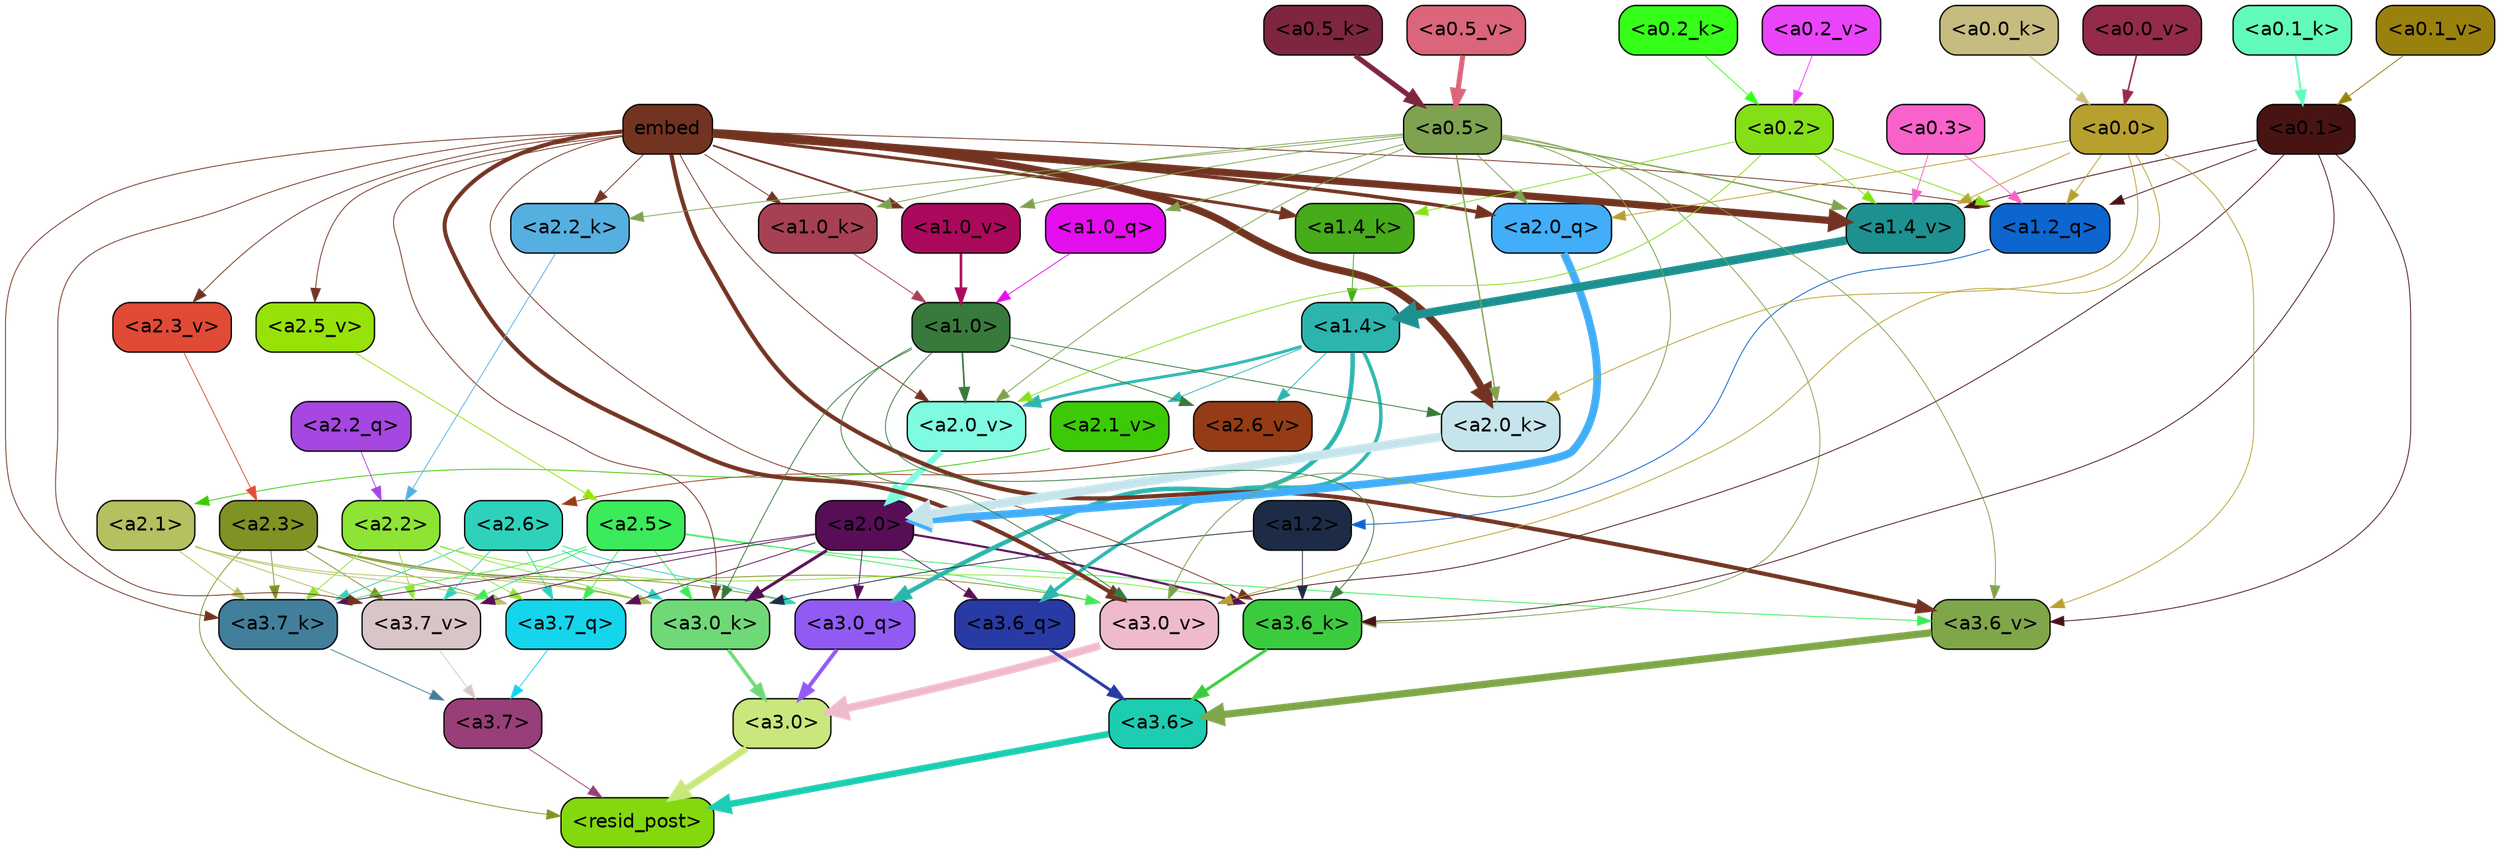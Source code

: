 strict digraph "" {
	graph [bgcolor=transparent,
		layout=dot,
		overlap=false,
		splines=true
	];
	"<a3.7>"	[color=black,
		fillcolor="#983e78",
		fontname=Helvetica,
		shape=box,
		style="filled, rounded"];
	"<resid_post>"	[color=black,
		fillcolor="#84d80e",
		fontname=Helvetica,
		shape=box,
		style="filled, rounded"];
	"<a3.7>" -> "<resid_post>"	[color="#983e78",
		penwidth=0.6];
	"<a3.6>"	[color=black,
		fillcolor="#1dcdb1",
		fontname=Helvetica,
		shape=box,
		style="filled, rounded"];
	"<a3.6>" -> "<resid_post>"	[color="#1dcdb1",
		penwidth=4.753257989883423];
	"<a3.0>"	[color=black,
		fillcolor="#c9e77c",
		fontname=Helvetica,
		shape=box,
		style="filled, rounded"];
	"<a3.0>" -> "<resid_post>"	[color="#c9e77c",
		penwidth=4.90053927898407];
	"<a2.3>"	[color=black,
		fillcolor="#7f9224",
		fontname=Helvetica,
		shape=box,
		style="filled, rounded"];
	"<a2.3>" -> "<resid_post>"	[color="#7f9224",
		penwidth=0.6];
	"<a3.7_q>"	[color=black,
		fillcolor="#15d5ec",
		fontname=Helvetica,
		shape=box,
		style="filled, rounded"];
	"<a2.3>" -> "<a3.7_q>"	[color="#7f9224",
		penwidth=0.6];
	"<a3.0_q>"	[color=black,
		fillcolor="#915af3",
		fontname=Helvetica,
		shape=box,
		style="filled, rounded"];
	"<a2.3>" -> "<a3.0_q>"	[color="#7f9224",
		penwidth=0.6];
	"<a3.7_k>"	[color=black,
		fillcolor="#427f9a",
		fontname=Helvetica,
		shape=box,
		style="filled, rounded"];
	"<a2.3>" -> "<a3.7_k>"	[color="#7f9224",
		penwidth=0.6];
	"<a3.0_k>"	[color=black,
		fillcolor="#6fd978",
		fontname=Helvetica,
		shape=box,
		style="filled, rounded"];
	"<a2.3>" -> "<a3.0_k>"	[color="#7f9224",
		penwidth=0.6];
	"<a3.7_v>"	[color=black,
		fillcolor="#d8c5c7",
		fontname=Helvetica,
		shape=box,
		style="filled, rounded"];
	"<a2.3>" -> "<a3.7_v>"	[color="#7f9224",
		penwidth=0.6];
	"<a3.0_v>"	[color=black,
		fillcolor="#efbbcc",
		fontname=Helvetica,
		shape=box,
		style="filled, rounded"];
	"<a2.3>" -> "<a3.0_v>"	[color="#7f9224",
		penwidth=0.6];
	"<a3.7_q>" -> "<a3.7>"	[color="#15d5ec",
		penwidth=0.6];
	"<a3.6_q>"	[color=black,
		fillcolor="#283aa4",
		fontname=Helvetica,
		shape=box,
		style="filled, rounded"];
	"<a3.6_q>" -> "<a3.6>"	[color="#283aa4",
		penwidth=2.160832464694977];
	"<a3.0_q>" -> "<a3.0>"	[color="#915af3",
		penwidth=2.870753765106201];
	"<a3.7_k>" -> "<a3.7>"	[color="#427f9a",
		penwidth=0.6];
	"<a3.6_k>"	[color=black,
		fillcolor="#3acc3e",
		fontname=Helvetica,
		shape=box,
		style="filled, rounded"];
	"<a3.6_k>" -> "<a3.6>"	[color="#3acc3e",
		penwidth=2.13908451795578];
	"<a3.0_k>" -> "<a3.0>"	[color="#6fd978",
		penwidth=2.520303964614868];
	"<a3.7_v>" -> "<a3.7>"	[color="#d8c5c7",
		penwidth=0.6];
	"<a3.6_v>"	[color=black,
		fillcolor="#7fa649",
		fontname=Helvetica,
		shape=box,
		style="filled, rounded"];
	"<a3.6_v>" -> "<a3.6>"	[color="#7fa649",
		penwidth=5.297133803367615];
	"<a3.0_v>" -> "<a3.0>"	[color="#efbbcc",
		penwidth=5.680712580680847];
	"<a2.6>"	[color=black,
		fillcolor="#2ed2bb",
		fontname=Helvetica,
		shape=box,
		style="filled, rounded"];
	"<a2.6>" -> "<a3.7_q>"	[color="#2ed2bb",
		penwidth=0.6];
	"<a2.6>" -> "<a3.0_q>"	[color="#2ed2bb",
		penwidth=0.6];
	"<a2.6>" -> "<a3.7_k>"	[color="#2ed2bb",
		penwidth=0.6];
	"<a2.6>" -> "<a3.0_k>"	[color="#2ed2bb",
		penwidth=0.6];
	"<a2.6>" -> "<a3.7_v>"	[color="#2ed2bb",
		penwidth=0.6];
	"<a2.5>"	[color=black,
		fillcolor="#3beb5a",
		fontname=Helvetica,
		shape=box,
		style="filled, rounded"];
	"<a2.5>" -> "<a3.7_q>"	[color="#3beb5a",
		penwidth=0.6];
	"<a2.5>" -> "<a3.7_k>"	[color="#3beb5a",
		penwidth=0.6];
	"<a2.5>" -> "<a3.0_k>"	[color="#3beb5a",
		penwidth=0.6];
	"<a2.5>" -> "<a3.7_v>"	[color="#3beb5a",
		penwidth=0.6];
	"<a2.5>" -> "<a3.6_v>"	[color="#3beb5a",
		penwidth=0.6];
	"<a2.5>" -> "<a3.0_v>"	[color="#3beb5a",
		penwidth=0.6];
	"<a2.2>"	[color=black,
		fillcolor="#8ee435",
		fontname=Helvetica,
		shape=box,
		style="filled, rounded"];
	"<a2.2>" -> "<a3.7_q>"	[color="#8ee435",
		penwidth=0.6];
	"<a2.2>" -> "<a3.7_k>"	[color="#8ee435",
		penwidth=0.6];
	"<a2.2>" -> "<a3.6_k>"	[color="#8ee435",
		penwidth=0.6];
	"<a2.2>" -> "<a3.0_k>"	[color="#8ee435",
		penwidth=0.6];
	"<a2.2>" -> "<a3.7_v>"	[color="#8ee435",
		penwidth=0.6];
	"<a2.1>"	[color=black,
		fillcolor="#b5c060",
		fontname=Helvetica,
		shape=box,
		style="filled, rounded"];
	"<a2.1>" -> "<a3.7_q>"	[color="#b5c060",
		penwidth=0.6];
	"<a2.1>" -> "<a3.7_k>"	[color="#b5c060",
		penwidth=0.6];
	"<a2.1>" -> "<a3.0_k>"	[color="#b5c060",
		penwidth=0.6];
	"<a2.1>" -> "<a3.7_v>"	[color="#b5c060",
		penwidth=0.6];
	"<a2.0>"	[color=black,
		fillcolor="#570e57",
		fontname=Helvetica,
		shape=box,
		style="filled, rounded"];
	"<a2.0>" -> "<a3.7_q>"	[color="#570e57",
		penwidth=0.6];
	"<a2.0>" -> "<a3.6_q>"	[color="#570e57",
		penwidth=0.6];
	"<a2.0>" -> "<a3.0_q>"	[color="#570e57",
		penwidth=0.6];
	"<a2.0>" -> "<a3.7_k>"	[color="#570e57",
		penwidth=0.6];
	"<a2.0>" -> "<a3.6_k>"	[color="#570e57",
		penwidth=1.5348684191703796];
	"<a2.0>" -> "<a3.0_k>"	[color="#570e57",
		penwidth=2.172017753124237];
	"<a2.0>" -> "<a3.7_v>"	[color="#570e57",
		penwidth=0.6];
	"<a1.4>"	[color=black,
		fillcolor="#2bb5ae",
		fontname=Helvetica,
		shape=box,
		style="filled, rounded"];
	"<a1.4>" -> "<a3.6_q>"	[color="#2bb5ae",
		penwidth=2.532623291015625];
	"<a1.4>" -> "<a3.0_q>"	[color="#2bb5ae",
		penwidth=3.2595192790031433];
	"<a2.6_v>"	[color=black,
		fillcolor="#953c17",
		fontname=Helvetica,
		shape=box,
		style="filled, rounded"];
	"<a1.4>" -> "<a2.6_v>"	[color="#2bb5ae",
		penwidth=0.6];
	"<a2.1_v>"	[color=black,
		fillcolor="#3cca06",
		fontname=Helvetica,
		shape=box,
		style="filled, rounded"];
	"<a1.4>" -> "<a2.1_v>"	[color="#2bb5ae",
		penwidth=0.6];
	"<a2.0_v>"	[color=black,
		fillcolor="#7efbe1",
		fontname=Helvetica,
		shape=box,
		style="filled, rounded"];
	"<a1.4>" -> "<a2.0_v>"	[color="#2bb5ae",
		penwidth=2.1199009865522385];
	embed	[color=black,
		fillcolor="#733321",
		fontname=Helvetica,
		shape=box,
		style="filled, rounded"];
	embed -> "<a3.7_k>"	[color="#733321",
		penwidth=0.6];
	embed -> "<a3.6_k>"	[color="#733321",
		penwidth=0.6];
	embed -> "<a3.0_k>"	[color="#733321",
		penwidth=0.6117386221885681];
	embed -> "<a3.7_v>"	[color="#733321",
		penwidth=0.6];
	embed -> "<a3.6_v>"	[color="#733321",
		penwidth=3.0186105966567993];
	embed -> "<a3.0_v>"	[color="#733321",
		penwidth=2.969020187854767];
	"<a2.0_q>"	[color=black,
		fillcolor="#42aef9",
		fontname=Helvetica,
		shape=box,
		style="filled, rounded"];
	embed -> "<a2.0_q>"	[color="#733321",
		penwidth=2.5791755318641663];
	"<a2.2_k>"	[color=black,
		fillcolor="#55b0df",
		fontname=Helvetica,
		shape=box,
		style="filled, rounded"];
	embed -> "<a2.2_k>"	[color="#733321",
		penwidth=0.6];
	"<a2.0_k>"	[color=black,
		fillcolor="#c6e4eb",
		fontname=Helvetica,
		shape=box,
		style="filled, rounded"];
	embed -> "<a2.0_k>"	[color="#733321",
		penwidth=5.307481050491333];
	"<a2.5_v>"	[color=black,
		fillcolor="#97e208",
		fontname=Helvetica,
		shape=box,
		style="filled, rounded"];
	embed -> "<a2.5_v>"	[color="#733321",
		penwidth=0.6];
	"<a2.3_v>"	[color=black,
		fillcolor="#e14a35",
		fontname=Helvetica,
		shape=box,
		style="filled, rounded"];
	embed -> "<a2.3_v>"	[color="#733321",
		penwidth=0.6];
	embed -> "<a2.0_v>"	[color="#733321",
		penwidth=0.6];
	"<a1.2_q>"	[color=black,
		fillcolor="#0d65cf",
		fontname=Helvetica,
		shape=box,
		style="filled, rounded"];
	embed -> "<a1.2_q>"	[color="#733321",
		penwidth=0.6];
	"<a1.4_k>"	[color=black,
		fillcolor="#46ac1a",
		fontname=Helvetica,
		shape=box,
		style="filled, rounded"];
	embed -> "<a1.4_k>"	[color="#733321",
		penwidth=2.1839776039123535];
	"<a1.0_k>"	[color=black,
		fillcolor="#a74052",
		fontname=Helvetica,
		shape=box,
		style="filled, rounded"];
	embed -> "<a1.0_k>"	[color="#733321",
		penwidth=0.6];
	"<a1.4_v>"	[color=black,
		fillcolor="#1c9190",
		fontname=Helvetica,
		shape=box,
		style="filled, rounded"];
	embed -> "<a1.4_v>"	[color="#733321",
		penwidth=5.2540810108184814];
	"<a1.0_v>"	[color=black,
		fillcolor="#ab095b",
		fontname=Helvetica,
		shape=box,
		style="filled, rounded"];
	embed -> "<a1.0_v>"	[color="#733321",
		penwidth=1.3048751950263977];
	"<a1.2>"	[color=black,
		fillcolor="#1e2b46",
		fontname=Helvetica,
		shape=box,
		style="filled, rounded"];
	"<a1.2>" -> "<a3.6_k>"	[color="#1e2b46",
		penwidth=0.6];
	"<a1.2>" -> "<a3.0_k>"	[color="#1e2b46",
		penwidth=0.6];
	"<a1.0>"	[color=black,
		fillcolor="#377a3b",
		fontname=Helvetica,
		shape=box,
		style="filled, rounded"];
	"<a1.0>" -> "<a3.6_k>"	[color="#377a3b",
		penwidth=0.6];
	"<a1.0>" -> "<a3.0_k>"	[color="#377a3b",
		penwidth=0.6];
	"<a1.0>" -> "<a3.0_v>"	[color="#377a3b",
		penwidth=0.6];
	"<a1.0>" -> "<a2.0_k>"	[color="#377a3b",
		penwidth=0.6];
	"<a1.0>" -> "<a2.6_v>"	[color="#377a3b",
		penwidth=0.6];
	"<a1.0>" -> "<a2.0_v>"	[color="#377a3b",
		penwidth=1.237271785736084];
	"<a0.5>"	[color=black,
		fillcolor="#7ea24f",
		fontname=Helvetica,
		shape=box,
		style="filled, rounded"];
	"<a0.5>" -> "<a3.6_k>"	[color="#7ea24f",
		penwidth=0.6];
	"<a0.5>" -> "<a3.6_v>"	[color="#7ea24f",
		penwidth=0.6];
	"<a0.5>" -> "<a3.0_v>"	[color="#7ea24f",
		penwidth=0.6409564018249512];
	"<a0.5>" -> "<a2.0_q>"	[color="#7ea24f",
		penwidth=0.6];
	"<a0.5>" -> "<a2.2_k>"	[color="#7ea24f",
		penwidth=0.6];
	"<a0.5>" -> "<a2.0_k>"	[color="#7ea24f",
		penwidth=0.9355769157409668];
	"<a0.5>" -> "<a2.0_v>"	[color="#7ea24f",
		penwidth=0.6];
	"<a1.0_q>"	[color=black,
		fillcolor="#e50eee",
		fontname=Helvetica,
		shape=box,
		style="filled, rounded"];
	"<a0.5>" -> "<a1.0_q>"	[color="#7ea24f",
		penwidth=0.6];
	"<a0.5>" -> "<a1.0_k>"	[color="#7ea24f",
		penwidth=0.6];
	"<a0.5>" -> "<a1.4_v>"	[color="#7ea24f",
		penwidth=1.016412615776062];
	"<a0.5>" -> "<a1.0_v>"	[color="#7ea24f",
		penwidth=0.6];
	"<a0.1>"	[color=black,
		fillcolor="#471413",
		fontname=Helvetica,
		shape=box,
		style="filled, rounded"];
	"<a0.1>" -> "<a3.6_k>"	[color="#471413",
		penwidth=0.6];
	"<a0.1>" -> "<a3.6_v>"	[color="#471413",
		penwidth=0.6];
	"<a0.1>" -> "<a3.0_v>"	[color="#471413",
		penwidth=0.6];
	"<a0.1>" -> "<a1.2_q>"	[color="#471413",
		penwidth=0.6];
	"<a0.1>" -> "<a1.4_v>"	[color="#471413",
		penwidth=0.6440334320068359];
	"<a0.0>"	[color=black,
		fillcolor="#b8a02f",
		fontname=Helvetica,
		shape=box,
		style="filled, rounded"];
	"<a0.0>" -> "<a3.6_v>"	[color="#b8a02f",
		penwidth=0.6];
	"<a0.0>" -> "<a3.0_v>"	[color="#b8a02f",
		penwidth=0.6];
	"<a0.0>" -> "<a2.0_q>"	[color="#b8a02f",
		penwidth=0.6];
	"<a0.0>" -> "<a2.0_k>"	[color="#b8a02f",
		penwidth=0.6];
	"<a0.0>" -> "<a1.2_q>"	[color="#b8a02f",
		penwidth=0.6];
	"<a0.0>" -> "<a1.4_v>"	[color="#b8a02f",
		penwidth=0.6];
	"<a2.2_q>"	[color=black,
		fillcolor="#a547e0",
		fontname=Helvetica,
		shape=box,
		style="filled, rounded"];
	"<a2.2_q>" -> "<a2.2>"	[color="#a547e0",
		penwidth=0.6];
	"<a2.0_q>" -> "<a2.0>"	[color="#42aef9",
		penwidth=5.682948350906372];
	"<a2.2_k>" -> "<a2.2>"	[color="#55b0df",
		penwidth=0.6];
	"<a2.0_k>" -> "<a2.0>"	[color="#c6e4eb",
		penwidth=6.450693130493164];
	"<a2.6_v>" -> "<a2.6>"	[color="#953c17",
		penwidth=0.6];
	"<a2.5_v>" -> "<a2.5>"	[color="#97e208",
		penwidth=0.6];
	"<a2.3_v>" -> "<a2.3>"	[color="#e14a35",
		penwidth=0.6];
	"<a2.1_v>" -> "<a2.1>"	[color="#3cca06",
		penwidth=0.6];
	"<a2.0_v>" -> "<a2.0>"	[color="#7efbe1",
		penwidth=4.592647075653076];
	"<a0.2>"	[color=black,
		fillcolor="#85df17",
		fontname=Helvetica,
		shape=box,
		style="filled, rounded"];
	"<a0.2>" -> "<a2.0_v>"	[color="#85df17",
		penwidth=0.6];
	"<a0.2>" -> "<a1.2_q>"	[color="#85df17",
		penwidth=0.6];
	"<a0.2>" -> "<a1.4_k>"	[color="#85df17",
		penwidth=0.6];
	"<a0.2>" -> "<a1.4_v>"	[color="#85df17",
		penwidth=0.6];
	"<a1.2_q>" -> "<a1.2>"	[color="#0d65cf",
		penwidth=0.6323684453964233];
	"<a1.0_q>" -> "<a1.0>"	[color="#e50eee",
		penwidth=0.6];
	"<a1.4_k>" -> "<a1.4>"	[color="#46ac1a",
		penwidth=0.6];
	"<a1.0_k>" -> "<a1.0>"	[color="#a74052",
		penwidth=0.6];
	"<a1.4_v>" -> "<a1.4>"	[color="#1c9190",
		penwidth=6.149721145629883];
	"<a1.0_v>" -> "<a1.0>"	[color="#ab095b",
		penwidth=1.874430701136589];
	"<a0.3>"	[color=black,
		fillcolor="#f862ca",
		fontname=Helvetica,
		shape=box,
		style="filled, rounded"];
	"<a0.3>" -> "<a1.2_q>"	[color="#f862ca",
		penwidth=0.6];
	"<a0.3>" -> "<a1.4_v>"	[color="#f862ca",
		penwidth=0.6];
	"<a0.5_k>"	[color=black,
		fillcolor="#7e253f",
		fontname=Helvetica,
		shape=box,
		style="filled, rounded"];
	"<a0.5_k>" -> "<a0.5>"	[color="#7e253f",
		penwidth=3.7383413314819336];
	"<a0.2_k>"	[color=black,
		fillcolor="#35ff19",
		fontname=Helvetica,
		shape=box,
		style="filled, rounded"];
	"<a0.2_k>" -> "<a0.2>"	[color="#35ff19",
		penwidth=0.6];
	"<a0.1_k>"	[color=black,
		fillcolor="#62fbb9",
		fontname=Helvetica,
		shape=box,
		style="filled, rounded"];
	"<a0.1_k>" -> "<a0.1>"	[color="#62fbb9",
		penwidth=1.4667291641235352];
	"<a0.0_k>"	[color=black,
		fillcolor="#c5bd7f",
		fontname=Helvetica,
		shape=box,
		style="filled, rounded"];
	"<a0.0_k>" -> "<a0.0>"	[color="#c5bd7f",
		penwidth=0.7793014049530029];
	"<a0.5_v>"	[color=black,
		fillcolor="#db657a",
		fontname=Helvetica,
		shape=box,
		style="filled, rounded"];
	"<a0.5_v>" -> "<a0.5>"	[color="#db657a",
		penwidth=3.717004656791687];
	"<a0.2_v>"	[color=black,
		fillcolor="#ea44fa",
		fontname=Helvetica,
		shape=box,
		style="filled, rounded"];
	"<a0.2_v>" -> "<a0.2>"	[color="#ea44fa",
		penwidth=0.6];
	"<a0.1_v>"	[color=black,
		fillcolor="#9a810e",
		fontname=Helvetica,
		shape=box,
		style="filled, rounded"];
	"<a0.1_v>" -> "<a0.1>"	[color="#9a810e",
		penwidth=0.6493067741394043];
	"<a0.0_v>"	[color=black,
		fillcolor="#942b4a",
		fontname=Helvetica,
		shape=box,
		style="filled, rounded"];
	"<a0.0_v>" -> "<a0.0>"	[color="#942b4a",
		penwidth=1.1432268619537354];
}
